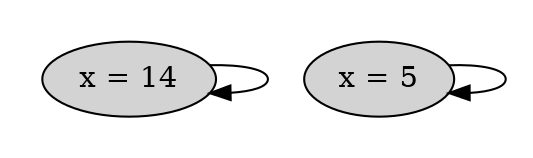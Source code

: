 strict digraph DiskGraph {
nodesep=0.35;
subgraph cluster_graph {
color="white";
4923445692854152869 [label="x = 5",style = filled]
-857411934903859159 [label="x = 14",style = filled]
4923445692854152869 -> 4923445692854152869 [label="",color="black",fontcolor="black"];
-857411934903859159 -> -857411934903859159 [label="",color="black",fontcolor="black"];
{rank = same; -857411934903859159;4923445692854152869;}
}
}